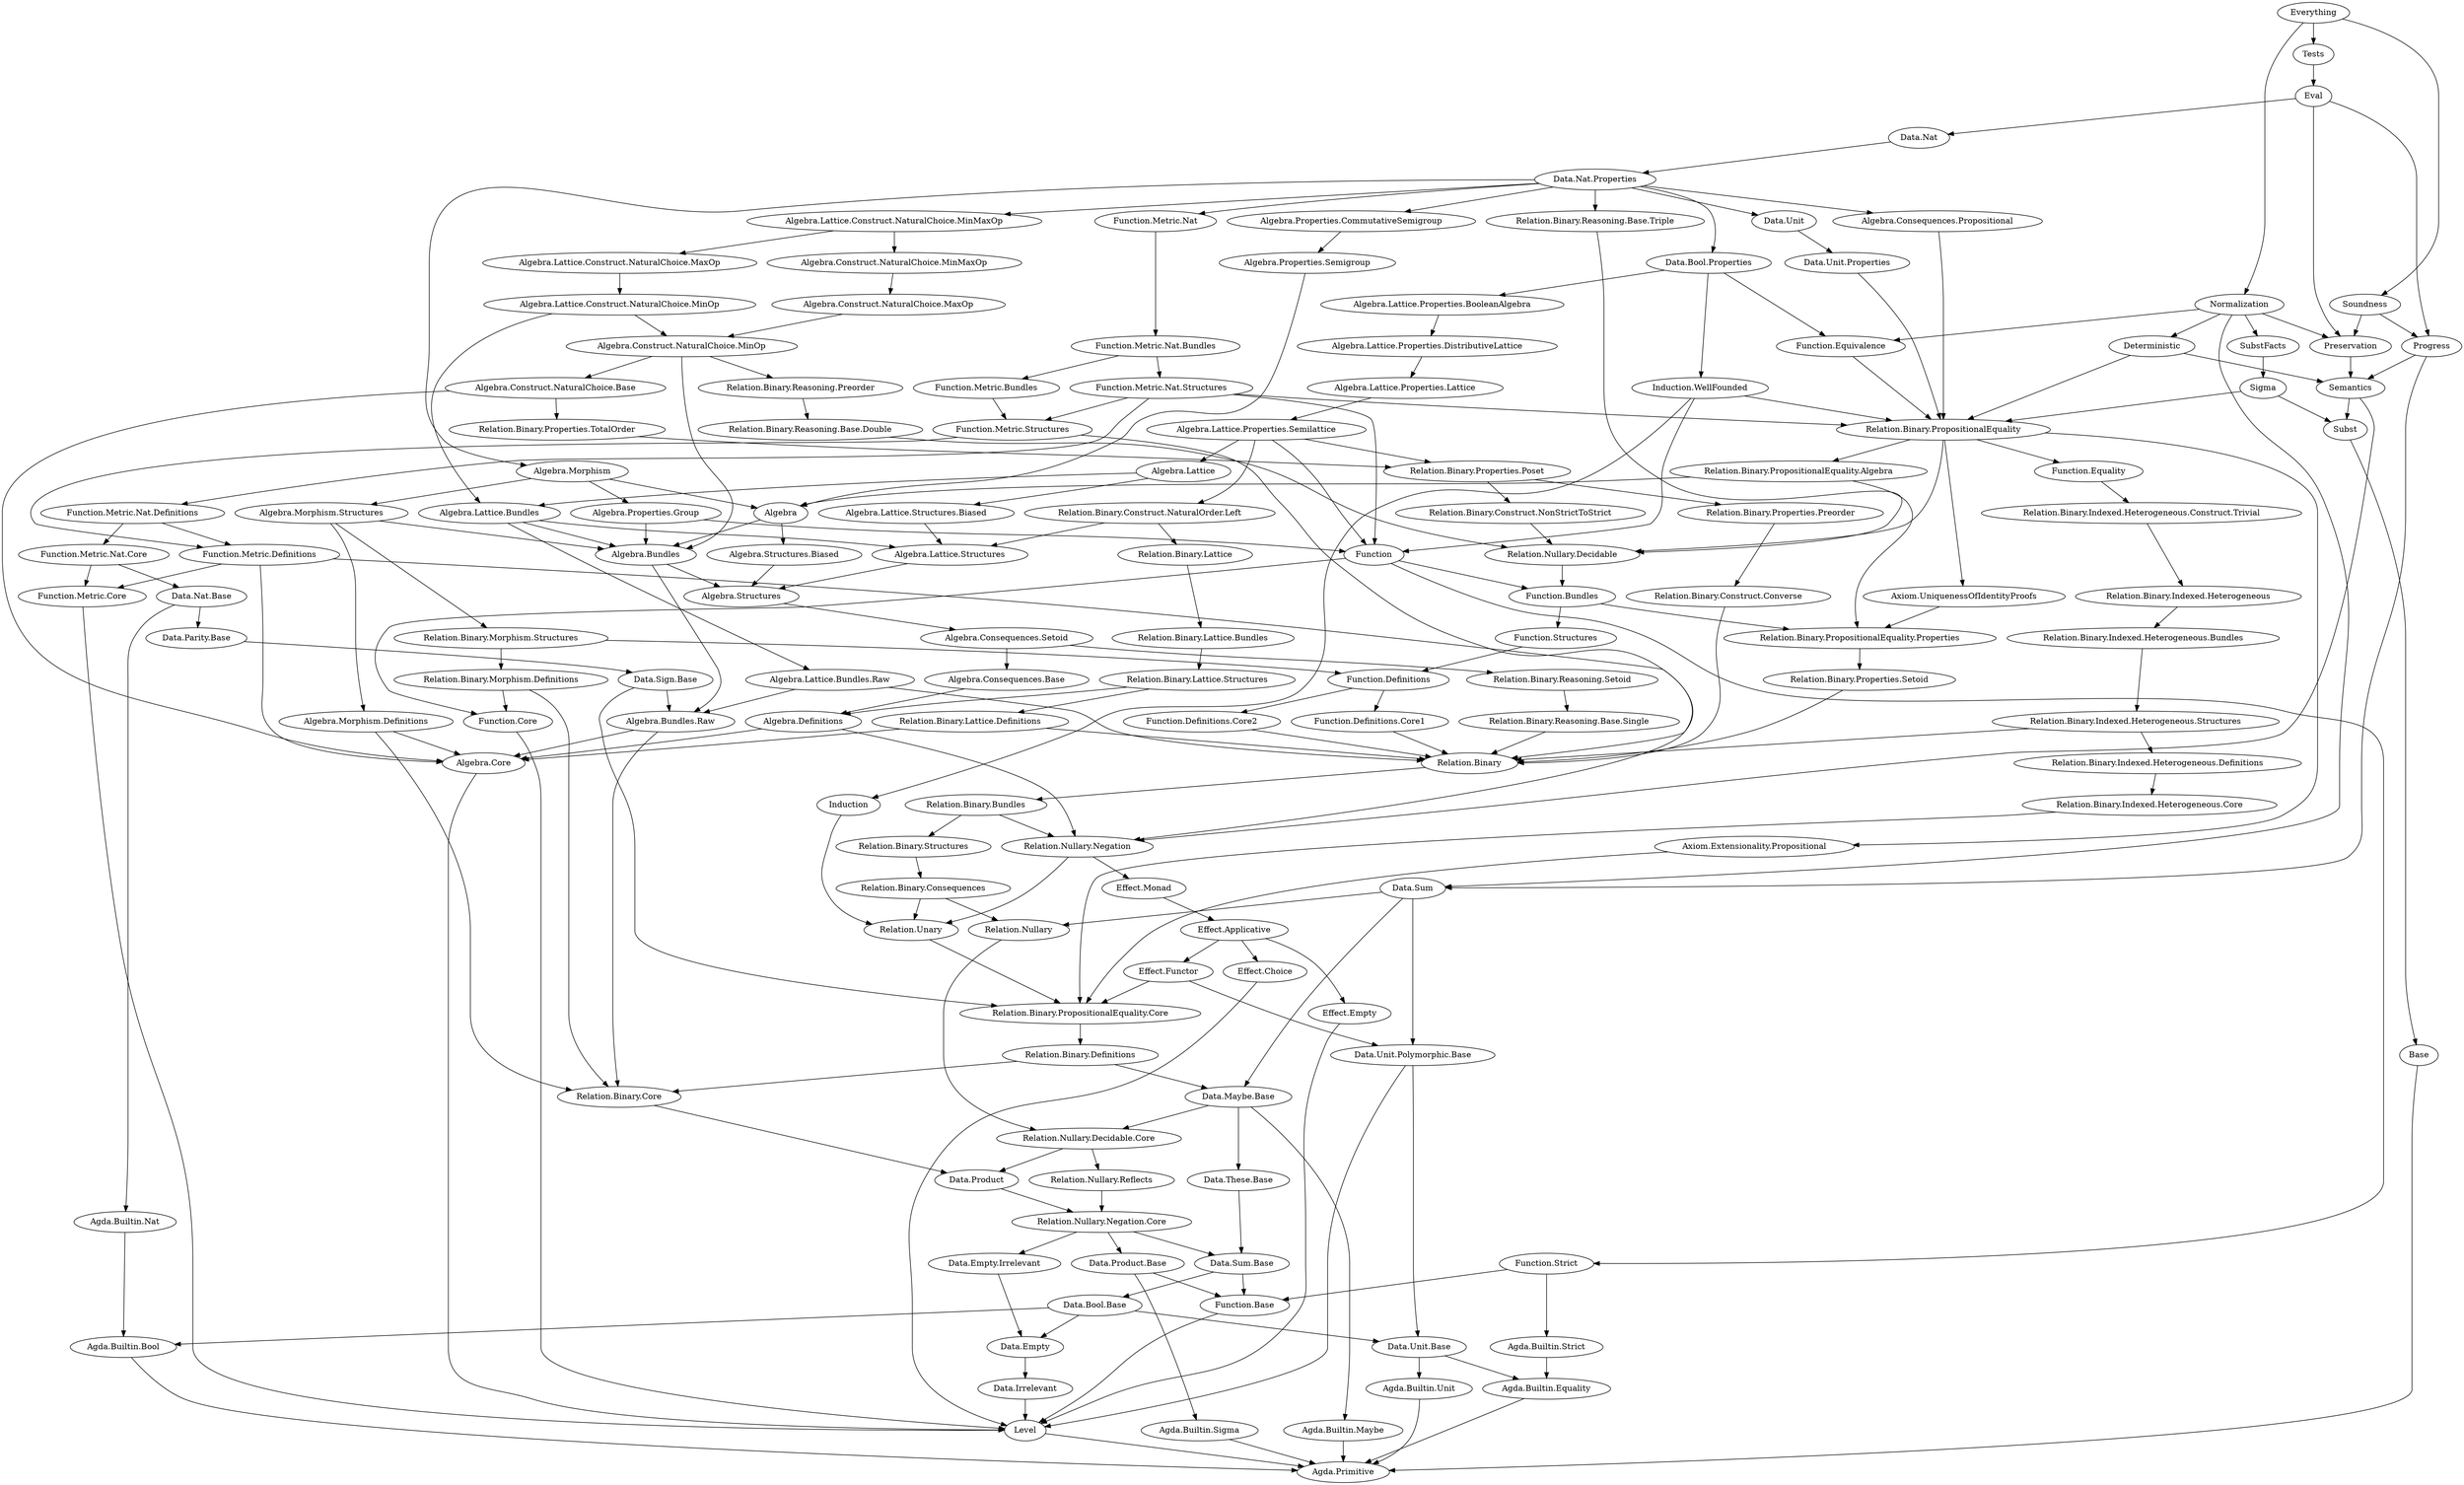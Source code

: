 digraph dependencies {
   m0[label="Data.These.Base"];
   m1[label="Algebra.Lattice.Construct.NaturalChoice.MinOp"];
   m2[label="Subst"];
   m3[label="Data.Irrelevant"];
   m4[label="Relation.Binary.Indexed.Heterogeneous.Bundles"];
   m5[label="Relation.Binary.Reasoning.Setoid"];
   m6[label="SubstFacts"];
   m7[label="Algebra.Construct.NaturalChoice.Base"];
   m8[label="Preservation"];
   m9[label="Algebra.Definitions"];
   m10[label="Agda.Builtin.Equality"];
   m11[label="Relation.Binary.Indexed.Heterogeneous"];
   m12[label="Algebra.Lattice.Structures"];
   m13[label="Algebra.Consequences.Propositional"];
   m14[label="Relation.Binary.Structures"];
   m15[label="Function.Metric.Core"];
   m16[label="Algebra"];
   m17[label="Relation.Binary.Reasoning.Base.Double"];
   m18[label="Semantics"];
   m19[label="Relation.Binary"];
   m20[label="Algebra.Structures.Biased"];
   m21[label="Relation.Nullary"];
   m22[label="Algebra.Construct.NaturalChoice.MaxOp"];
   m23[label="Algebra.Construct.NaturalChoice.MinOp"];
   m24[label="Function.Definitions.Core1"];
   m25[label="Algebra.Lattice.Bundles"];
   m26[label="Agda.Builtin.Bool"];
   m27[label="Function.Strict"];
   m28[label="Relation.Binary.PropositionalEquality.Algebra"];
   m29[label="Data.Sum"];
   m30[label="Relation.Binary.PropositionalEquality"];
   m31[label="Function.Definitions.Core2"];
   m32[label="Data.Unit.Properties"];
   m33[label="Function.Equivalence"];
   m34[label="Relation.Unary"];
   m35[label="Relation.Binary.Properties.TotalOrder"];
   m36[label="Relation.Binary.Properties.Poset"];
   m37[label="Relation.Binary.Lattice.Structures"];
   m38[label="Algebra.Lattice.Construct.NaturalChoice.MinMaxOp"];
   m39[label="Relation.Nullary.Reflects"];
   m40[label="Relation.Binary.Definitions"];
   m41[label="Algebra.Bundles"];
   m42[label="Relation.Binary.Morphism.Definitions"];
   m43[label="Data.Unit"];
   m44[label="Effect.Monad"];
   m45[label="Function.Equality"];
   m46[label="Relation.Binary.Indexed.Heterogeneous.Structures"];
   m47[label="Algebra.Lattice.Properties.DistributiveLattice"];
   m48[label="Relation.Binary.PropositionalEquality.Core"];
   m49[label="Algebra.Lattice"];
   m50[label="Agda.Builtin.Strict"];
   m51[label="Data.Nat.Properties"];
   m52[label="Data.Empty.Irrelevant"];
   m53[label="Data.Unit.Base"];
   m54[label="Algebra.Properties.Group"];
   m55[label="Relation.Binary.Consequences"];
   m56[label="Soundness"];
   m57[label="Progress"];
   m58[label="Effect.Empty"];
   m59[label="Algebra.Consequences.Setoid"];
   m60[label="Relation.Binary.Morphism.Structures"];
   m61[label="Function.Metric.Bundles"];
   m62[label="Relation.Binary.Indexed.Heterogeneous.Construct.Trivial"];
   m63[label="Relation.Binary.Reasoning.Base.Single"];
   m64[label="Relation.Nullary.Decidable"];
   m65[label="Relation.Binary.Properties.Preorder"];
   m66[label="Data.Parity.Base"];
   m67[label="Relation.Binary.Properties.Setoid"];
   m68[label="Tests"];
   m69[label="Function.Metric.Nat.Bundles"];
   m70[label="Relation.Binary.Reasoning.Base.Triple"];
   m71[label="Algebra.Morphism.Structures"];
   m72[label="Effect.Choice"];
   m73[label="Data.Sum.Base"];
   m74[label="Algebra.Lattice.Structures.Biased"];
   m75[label="Axiom.UniquenessOfIdentityProofs"];
   m76[label="Relation.Binary.Lattice"];
   m77[label="Function.Definitions"];
   m78[label="Relation.Binary.Construct.NaturalOrder.Left"];
   m79[label="Function.Base"];
   m80[label="Axiom.Extensionality.Propositional"];
   m81[label="Agda.Primitive"];
   m82[label="Deterministic"];
   m83[label="Data.Bool.Base"];
   m84[label="Algebra.Core"];
   m85[label="Base"];
   m86[label="Function.Metric.Structures"];
   m87[label="Algebra.Structures"];
   m88[label="Function.Structures"];
   m89[label="Induction.WellFounded"];
   m90[label="Induction"];
   m91[label="Relation.Binary.Lattice.Bundles"];
   m92[label="Algebra.Morphism"];
   m93[label="Algebra.Lattice.Bundles.Raw"];
   m94[label="Relation.Binary.Indexed.Heterogeneous.Core"];
   m95[label="Data.Nat.Base"];
   m96[label="Normalization"];
   m97[label="Relation.Binary.Lattice.Definitions"];
   m98[label="Algebra.Lattice.Properties.BooleanAlgebra"];
   m99[label="Relation.Binary.PropositionalEquality.Properties"];
   m100[label="Algebra.Lattice.Properties.Semilattice"];
   m101[label="Algebra.Consequences.Base"];
   m102[label="Agda.Builtin.Nat"];
   m103[label="Agda.Builtin.Unit"];
   m104[label="Relation.Nullary.Negation.Core"];
   m105[label="Algebra.Properties.Semigroup"];
   m106[label="Data.Product.Base"];
   m107[label="Algebra.Bundles.Raw"];
   m108[label="Relation.Binary.Construct.Converse"];
   m109[label="Eval"];
   m110[label="Relation.Nullary.Negation"];
   m111[label="Data.Sign.Base"];
   m112[label="Data.Nat"];
   m113[label="Data.Maybe.Base"];
   m114[label="Data.Unit.Polymorphic.Base"];
   m115[label="Sigma"];
   m116[label="Algebra.Properties.CommutativeSemigroup"];
   m117[label="Function.Metric.Nat.Definitions"];
   m118[label="Algebra.Morphism.Definitions"];
   m119[label="Everything"];
   m120[label="Function.Metric.Nat"];
   m121[label="Data.Empty"];
   m122[label="Agda.Builtin.Maybe"];
   m123[label="Function.Metric.Definitions"];
   m124[label="Agda.Builtin.Sigma"];
   m125[label="Relation.Binary.Construct.NonStrictToStrict"];
   m126[label="Effect.Functor"];
   m127[label="Relation.Binary.Bundles"];
   m128[label="Function.Bundles"];
   m129[label="Function.Core"];
   m130[label="Relation.Nullary.Decidable.Core"];
   m131[label="Relation.Binary.Reasoning.Preorder"];
   m132[label="Relation.Binary.Indexed.Heterogeneous.Definitions"];
   m133[label="Data.Product"];
   m134[label="Function.Metric.Nat.Core"];
   m135[label="Data.Bool.Properties"];
   m136[label="Function"];
   m137[label="Effect.Applicative"];
   m138[label="Relation.Binary.Core"];
   m139[label="Algebra.Lattice.Properties.Lattice"];
   m140[label="Algebra.Construct.NaturalChoice.MinMaxOp"];
   m141[label="Algebra.Lattice.Construct.NaturalChoice.MaxOp"];
   m142[label="Function.Metric.Nat.Structures"];
   m143[label="Level"];
   m0 -> m73;
   m1 -> m23;
   m1 -> m25;
   m2 -> m85;
   m3 -> m143;
   m4 -> m46;
   m5 -> m63;
   m6 -> m115;
   m7 -> m35;
   m7 -> m84;
   m8 -> m18;
   m9 -> m84;
   m9 -> m110;
   m10 -> m81;
   m11 -> m4;
   m12 -> m87;
   m13 -> m30;
   m14 -> m55;
   m15 -> m143;
   m16 -> m20;
   m16 -> m41;
   m17 -> m64;
   m18 -> m2;
   m18 -> m110;
   m19 -> m127;
   m20 -> m87;
   m21 -> m130;
   m22 -> m23;
   m23 -> m7;
   m23 -> m41;
   m23 -> m131;
   m24 -> m19;
   m25 -> m12;
   m25 -> m41;
   m25 -> m93;
   m26 -> m81;
   m27 -> m50;
   m27 -> m79;
   m28 -> m16;
   m28 -> m99;
   m29 -> m21;
   m29 -> m113;
   m29 -> m114;
   m30 -> m28;
   m30 -> m45;
   m30 -> m64;
   m30 -> m75;
   m30 -> m80;
   m31 -> m19;
   m32 -> m30;
   m33 -> m30;
   m34 -> m48;
   m35 -> m36;
   m36 -> m65;
   m36 -> m125;
   m37 -> m9;
   m37 -> m97;
   m38 -> m140;
   m38 -> m141;
   m39 -> m104;
   m40 -> m113;
   m40 -> m138;
   m41 -> m87;
   m41 -> m107;
   m42 -> m129;
   m42 -> m138;
   m43 -> m32;
   m44 -> m137;
   m45 -> m62;
   m46 -> m19;
   m46 -> m132;
   m47 -> m139;
   m48 -> m40;
   m49 -> m25;
   m49 -> m74;
   m50 -> m10;
   m51 -> m13;
   m51 -> m38;
   m51 -> m43;
   m51 -> m70;
   m51 -> m92;
   m51 -> m116;
   m51 -> m120;
   m51 -> m135;
   m52 -> m121;
   m53 -> m10;
   m53 -> m103;
   m54 -> m41;
   m54 -> m136;
   m55 -> m21;
   m55 -> m34;
   m56 -> m8;
   m56 -> m57;
   m57 -> m18;
   m57 -> m29;
   m58 -> m143;
   m59 -> m5;
   m59 -> m101;
   m60 -> m42;
   m60 -> m77;
   m61 -> m86;
   m62 -> m11;
   m63 -> m19;
   m64 -> m128;
   m65 -> m108;
   m66 -> m111;
   m67 -> m19;
   m68 -> m109;
   m69 -> m61;
   m69 -> m142;
   m70 -> m64;
   m71 -> m41;
   m71 -> m60;
   m71 -> m118;
   m72 -> m143;
   m73 -> m79;
   m73 -> m83;
   m74 -> m12;
   m75 -> m99;
   m76 -> m91;
   m77 -> m24;
   m77 -> m31;
   m78 -> m12;
   m78 -> m76;
   m79 -> m143;
   m80 -> m48;
   m82 -> m18;
   m82 -> m30;
   m83 -> m26;
   m83 -> m53;
   m83 -> m121;
   m84 -> m143;
   m85 -> m81;
   m86 -> m19;
   m86 -> m123;
   m87 -> m59;
   m88 -> m77;
   m89 -> m30;
   m89 -> m90;
   m89 -> m136;
   m90 -> m34;
   m91 -> m37;
   m92 -> m16;
   m92 -> m54;
   m92 -> m71;
   m93 -> m19;
   m93 -> m107;
   m94 -> m48;
   m95 -> m66;
   m95 -> m102;
   m96 -> m6;
   m96 -> m8;
   m96 -> m29;
   m96 -> m33;
   m96 -> m82;
   m97 -> m19;
   m97 -> m84;
   m98 -> m47;
   m99 -> m67;
   m100 -> m36;
   m100 -> m49;
   m100 -> m78;
   m100 -> m136;
   m101 -> m9;
   m102 -> m26;
   m103 -> m81;
   m104 -> m52;
   m104 -> m73;
   m104 -> m106;
   m105 -> m16;
   m106 -> m79;
   m106 -> m124;
   m107 -> m84;
   m107 -> m138;
   m108 -> m19;
   m109 -> m8;
   m109 -> m57;
   m109 -> m112;
   m110 -> m34;
   m110 -> m44;
   m111 -> m48;
   m111 -> m107;
   m112 -> m51;
   m113 -> m0;
   m113 -> m122;
   m113 -> m130;
   m114 -> m53;
   m114 -> m143;
   m115 -> m2;
   m115 -> m30;
   m116 -> m105;
   m117 -> m123;
   m117 -> m134;
   m118 -> m84;
   m118 -> m138;
   m119 -> m56;
   m119 -> m68;
   m119 -> m96;
   m120 -> m69;
   m121 -> m3;
   m122 -> m81;
   m123 -> m15;
   m123 -> m84;
   m123 -> m110;
   m124 -> m81;
   m125 -> m64;
   m126 -> m48;
   m126 -> m114;
   m127 -> m14;
   m127 -> m110;
   m128 -> m88;
   m128 -> m99;
   m129 -> m143;
   m130 -> m39;
   m130 -> m133;
   m131 -> m17;
   m132 -> m94;
   m133 -> m104;
   m134 -> m15;
   m134 -> m95;
   m135 -> m33;
   m135 -> m89;
   m135 -> m98;
   m136 -> m27;
   m136 -> m128;
   m136 -> m129;
   m137 -> m58;
   m137 -> m72;
   m137 -> m126;
   m138 -> m133;
   m139 -> m100;
   m140 -> m22;
   m141 -> m1;
   m142 -> m30;
   m142 -> m86;
   m142 -> m117;
   m142 -> m136;
   m143 -> m81;
}
